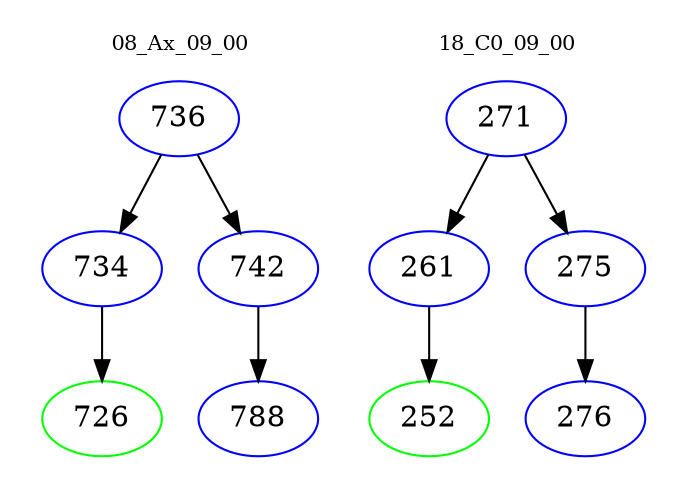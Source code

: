 digraph{
subgraph cluster_0 {
color = white
label = "08_Ax_09_00";
fontsize=10;
T0_736 [label="736", color="blue"]
T0_736 -> T0_734 [color="black"]
T0_734 [label="734", color="blue"]
T0_734 -> T0_726 [color="black"]
T0_726 [label="726", color="green"]
T0_736 -> T0_742 [color="black"]
T0_742 [label="742", color="blue"]
T0_742 -> T0_788 [color="black"]
T0_788 [label="788", color="blue"]
}
subgraph cluster_1 {
color = white
label = "18_C0_09_00";
fontsize=10;
T1_271 [label="271", color="blue"]
T1_271 -> T1_261 [color="black"]
T1_261 [label="261", color="blue"]
T1_261 -> T1_252 [color="black"]
T1_252 [label="252", color="green"]
T1_271 -> T1_275 [color="black"]
T1_275 [label="275", color="blue"]
T1_275 -> T1_276 [color="black"]
T1_276 [label="276", color="blue"]
}
}
